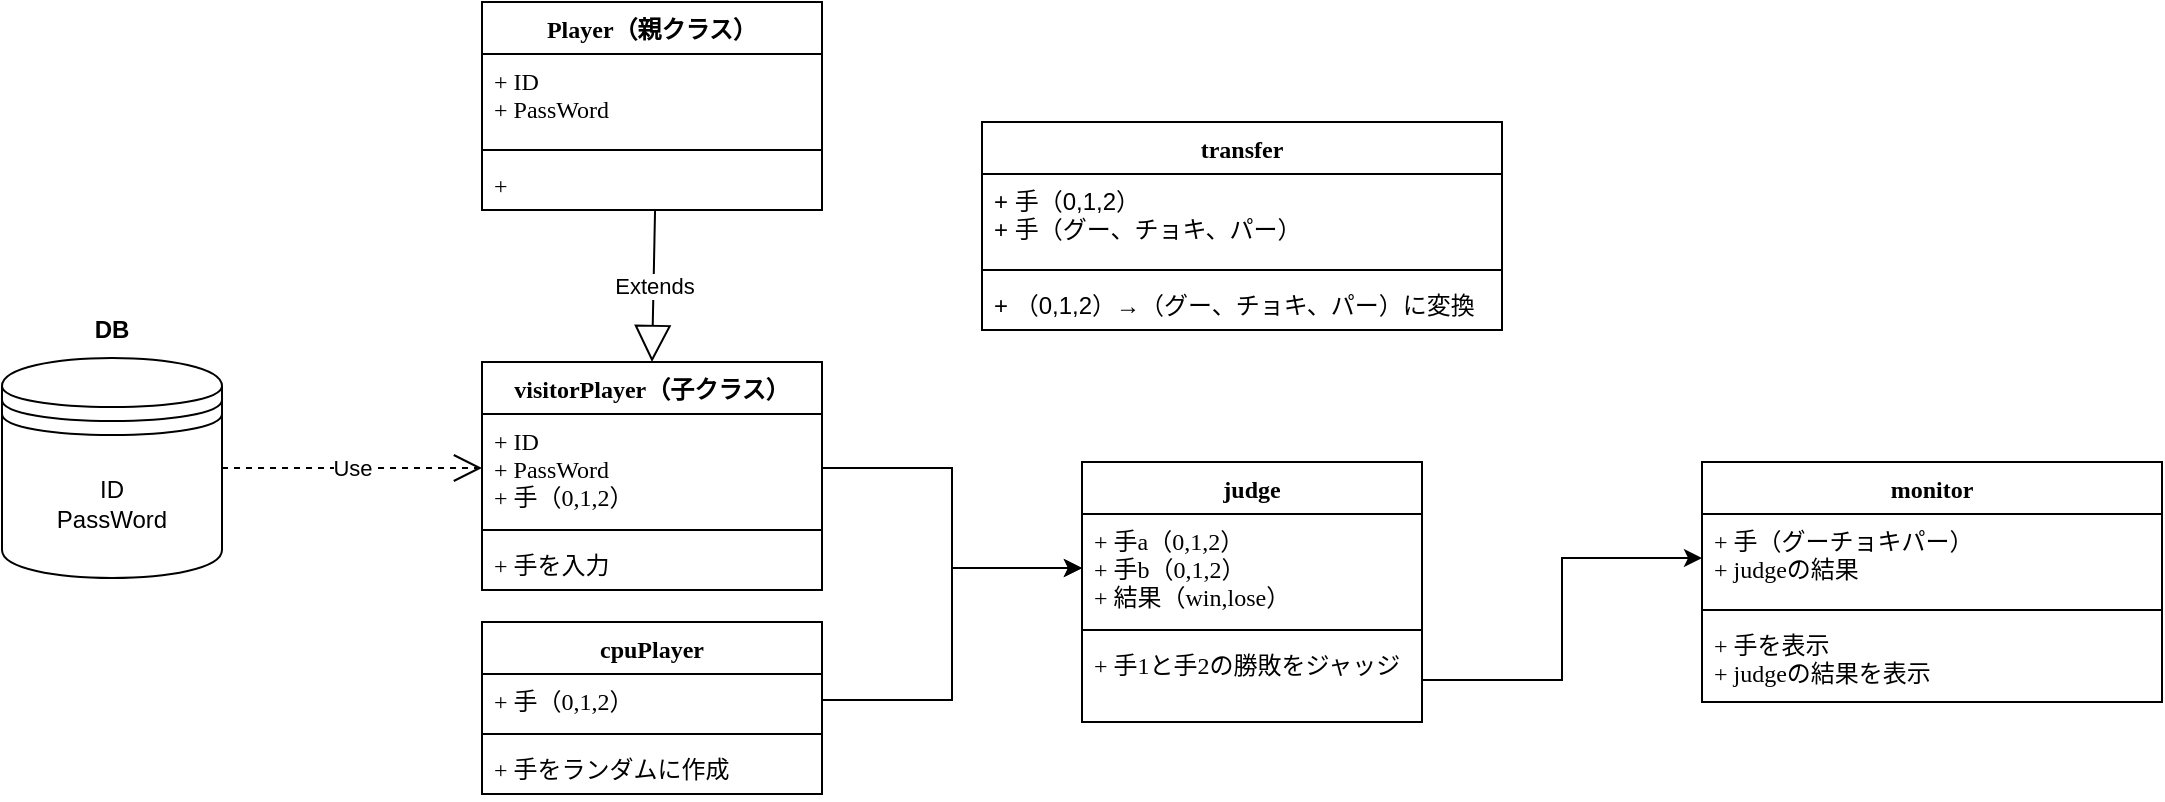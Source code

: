 <mxfile version="14.9.6" type="device"><diagram id="G_k2jftUbyA7nFzUTE3n" name="ページ1"><mxGraphModel dx="2105" dy="607" grid="1" gridSize="10" guides="1" tooltips="1" connect="1" arrows="1" fold="1" page="1" pageScale="1" pageWidth="827" pageHeight="1169" math="0" shadow="0"><root><mxCell id="0"/><mxCell id="1" parent="0"/><mxCell id="3foDx7bkjFxZ16OVzeEb-5" value="judge" style="swimlane;fontStyle=1;align=center;verticalAlign=top;childLayout=stackLayout;horizontal=1;startSize=26;horizontalStack=0;resizeParent=1;resizeParentMax=0;resizeLast=0;collapsible=1;marginBottom=0;fontFamily=Comic Sans MS;" parent="1" vertex="1"><mxGeometry x="450" y="310" width="170" height="130" as="geometry"/></mxCell><mxCell id="3foDx7bkjFxZ16OVzeEb-6" value="+ 手a（0,1,2）&#10;+ 手b（0,1,2）&#10;+ 結果（win,lose）" style="text;strokeColor=none;fillColor=none;align=left;verticalAlign=top;spacingLeft=4;spacingRight=4;overflow=hidden;rotatable=0;points=[[0,0.5],[1,0.5]];portConstraint=eastwest;fontFamily=Comic Sans MS;" parent="3foDx7bkjFxZ16OVzeEb-5" vertex="1"><mxGeometry y="26" width="170" height="54" as="geometry"/></mxCell><mxCell id="3foDx7bkjFxZ16OVzeEb-7" value="" style="line;strokeWidth=1;fillColor=none;align=left;verticalAlign=middle;spacingTop=-1;spacingLeft=3;spacingRight=3;rotatable=0;labelPosition=right;points=[];portConstraint=eastwest;" parent="3foDx7bkjFxZ16OVzeEb-5" vertex="1"><mxGeometry y="80" width="170" height="8" as="geometry"/></mxCell><mxCell id="3foDx7bkjFxZ16OVzeEb-8" value="+ 手1と手2の勝敗をジャッジ" style="text;strokeColor=none;fillColor=none;align=left;verticalAlign=top;spacingLeft=4;spacingRight=4;overflow=hidden;rotatable=0;points=[[0,0.5],[1,0.5]];portConstraint=eastwest;fontFamily=Comic Sans MS;" parent="3foDx7bkjFxZ16OVzeEb-5" vertex="1"><mxGeometry y="88" width="170" height="42" as="geometry"/></mxCell><mxCell id="3foDx7bkjFxZ16OVzeEb-27" value="monitor" style="swimlane;fontStyle=1;align=center;verticalAlign=top;childLayout=stackLayout;horizontal=1;startSize=26;horizontalStack=0;resizeParent=1;resizeParentMax=0;resizeLast=0;collapsible=1;marginBottom=0;fontFamily=Comic Sans MS;" parent="1" vertex="1"><mxGeometry x="760" y="310" width="230" height="120" as="geometry"/></mxCell><mxCell id="3foDx7bkjFxZ16OVzeEb-28" value="+ 手（グーチョキパー）&#10;+ judgeの結果" style="text;strokeColor=none;fillColor=none;align=left;verticalAlign=top;spacingLeft=4;spacingRight=4;overflow=hidden;rotatable=0;points=[[0,0.5],[1,0.5]];portConstraint=eastwest;fontFamily=Comic Sans MS;" parent="3foDx7bkjFxZ16OVzeEb-27" vertex="1"><mxGeometry y="26" width="230" height="44" as="geometry"/></mxCell><mxCell id="3foDx7bkjFxZ16OVzeEb-29" value="" style="line;strokeWidth=1;fillColor=none;align=left;verticalAlign=middle;spacingTop=-1;spacingLeft=3;spacingRight=3;rotatable=0;labelPosition=right;points=[];portConstraint=eastwest;" parent="3foDx7bkjFxZ16OVzeEb-27" vertex="1"><mxGeometry y="70" width="230" height="8" as="geometry"/></mxCell><mxCell id="3foDx7bkjFxZ16OVzeEb-30" value="+ 手を表示&#10;+ judgeの結果を表示" style="text;strokeColor=none;fillColor=none;align=left;verticalAlign=top;spacingLeft=4;spacingRight=4;overflow=hidden;rotatable=0;points=[[0,0.5],[1,0.5]];portConstraint=eastwest;fontFamily=Comic Sans MS;" parent="3foDx7bkjFxZ16OVzeEb-27" vertex="1"><mxGeometry y="78" width="230" height="42" as="geometry"/></mxCell><mxCell id="3foDx7bkjFxZ16OVzeEb-39" value="cpuPlayer" style="swimlane;fontStyle=1;align=center;verticalAlign=top;childLayout=stackLayout;horizontal=1;startSize=26;horizontalStack=0;resizeParent=1;resizeParentMax=0;resizeLast=0;collapsible=1;marginBottom=0;fontFamily=Comic Sans MS;" parent="1" vertex="1"><mxGeometry x="150" y="390" width="170" height="86" as="geometry"/></mxCell><mxCell id="3foDx7bkjFxZ16OVzeEb-40" value="+ 手（0,1,2）" style="text;strokeColor=none;fillColor=none;align=left;verticalAlign=top;spacingLeft=4;spacingRight=4;overflow=hidden;rotatable=0;points=[[0,0.5],[1,0.5]];portConstraint=eastwest;fontFamily=Comic Sans MS;" parent="3foDx7bkjFxZ16OVzeEb-39" vertex="1"><mxGeometry y="26" width="170" height="26" as="geometry"/></mxCell><mxCell id="3foDx7bkjFxZ16OVzeEb-41" value="" style="line;strokeWidth=1;fillColor=none;align=left;verticalAlign=middle;spacingTop=-1;spacingLeft=3;spacingRight=3;rotatable=0;labelPosition=right;points=[];portConstraint=eastwest;" parent="3foDx7bkjFxZ16OVzeEb-39" vertex="1"><mxGeometry y="52" width="170" height="8" as="geometry"/></mxCell><mxCell id="3foDx7bkjFxZ16OVzeEb-42" value="+ 手をランダムに作成" style="text;strokeColor=none;fillColor=none;align=left;verticalAlign=top;spacingLeft=4;spacingRight=4;overflow=hidden;rotatable=0;points=[[0,0.5],[1,0.5]];portConstraint=eastwest;fontFamily=Comic Sans MS;" parent="3foDx7bkjFxZ16OVzeEb-39" vertex="1"><mxGeometry y="60" width="170" height="26" as="geometry"/></mxCell><mxCell id="3foDx7bkjFxZ16OVzeEb-43" value="transfer" style="swimlane;fontStyle=1;align=center;verticalAlign=top;childLayout=stackLayout;horizontal=1;startSize=26;horizontalStack=0;resizeParent=1;resizeParentMax=0;resizeLast=0;collapsible=1;marginBottom=0;fontFamily=Comic Sans MS;" parent="1" vertex="1"><mxGeometry x="400" y="140" width="260" height="104" as="geometry"/></mxCell><mxCell id="3foDx7bkjFxZ16OVzeEb-44" value="+ 手（0,1,2）&#10;+ 手（グー、チョキ、パー）" style="text;strokeColor=none;fillColor=none;align=left;verticalAlign=top;spacingLeft=4;spacingRight=4;overflow=hidden;rotatable=0;points=[[0,0.5],[1,0.5]];portConstraint=eastwest;" parent="3foDx7bkjFxZ16OVzeEb-43" vertex="1"><mxGeometry y="26" width="260" height="44" as="geometry"/></mxCell><mxCell id="3foDx7bkjFxZ16OVzeEb-45" value="" style="line;strokeWidth=1;fillColor=none;align=left;verticalAlign=middle;spacingTop=-1;spacingLeft=3;spacingRight=3;rotatable=0;labelPosition=right;points=[];portConstraint=eastwest;" parent="3foDx7bkjFxZ16OVzeEb-43" vertex="1"><mxGeometry y="70" width="260" height="8" as="geometry"/></mxCell><mxCell id="3foDx7bkjFxZ16OVzeEb-46" value="+ （0,1,2）→（グー、チョキ、パー）に変換" style="text;strokeColor=none;fillColor=none;align=left;verticalAlign=top;spacingLeft=4;spacingRight=4;overflow=hidden;rotatable=0;points=[[0,0.5],[1,0.5]];portConstraint=eastwest;" parent="3foDx7bkjFxZ16OVzeEb-43" vertex="1"><mxGeometry y="78" width="260" height="26" as="geometry"/></mxCell><mxCell id="3foDx7bkjFxZ16OVzeEb-63" style="edgeStyle=orthogonalEdgeStyle;rounded=0;orthogonalLoop=1;jettySize=auto;html=1;exitX=1;exitY=0.5;exitDx=0;exitDy=0;entryX=0;entryY=0.5;entryDx=0;entryDy=0;fontFamily=Comic Sans MS;" parent="1" source="3foDx7bkjFxZ16OVzeEb-8" target="3foDx7bkjFxZ16OVzeEb-28" edge="1"><mxGeometry relative="1" as="geometry"/></mxCell><mxCell id="3foDx7bkjFxZ16OVzeEb-78" value="visitorPlayer（子クラス）" style="swimlane;fontStyle=1;align=center;verticalAlign=top;childLayout=stackLayout;horizontal=1;startSize=26;horizontalStack=0;resizeParent=1;resizeParentMax=0;resizeLast=0;collapsible=1;marginBottom=0;fontFamily=Comic Sans MS;" parent="1" vertex="1"><mxGeometry x="150" y="260" width="170" height="114" as="geometry"/></mxCell><mxCell id="3foDx7bkjFxZ16OVzeEb-79" value="+ ID&#10;+ PassWord&#10;+ 手（0,1,2）" style="text;strokeColor=none;fillColor=none;align=left;verticalAlign=top;spacingLeft=4;spacingRight=4;overflow=hidden;rotatable=0;points=[[0,0.5],[1,0.5]];portConstraint=eastwest;fontFamily=Comic Sans MS;" parent="3foDx7bkjFxZ16OVzeEb-78" vertex="1"><mxGeometry y="26" width="170" height="54" as="geometry"/></mxCell><mxCell id="3foDx7bkjFxZ16OVzeEb-80" value="" style="line;strokeWidth=1;fillColor=none;align=left;verticalAlign=middle;spacingTop=-1;spacingLeft=3;spacingRight=3;rotatable=0;labelPosition=right;points=[];portConstraint=eastwest;" parent="3foDx7bkjFxZ16OVzeEb-78" vertex="1"><mxGeometry y="80" width="170" height="8" as="geometry"/></mxCell><mxCell id="3foDx7bkjFxZ16OVzeEb-81" value="+ 手を入力" style="text;strokeColor=none;fillColor=none;align=left;verticalAlign=top;spacingLeft=4;spacingRight=4;overflow=hidden;rotatable=0;points=[[0,0.5],[1,0.5]];portConstraint=eastwest;fontFamily=Comic Sans MS;" parent="3foDx7bkjFxZ16OVzeEb-78" vertex="1"><mxGeometry y="88" width="170" height="26" as="geometry"/></mxCell><mxCell id="3foDx7bkjFxZ16OVzeEb-82" style="edgeStyle=orthogonalEdgeStyle;rounded=0;orthogonalLoop=1;jettySize=auto;html=1;exitX=1;exitY=0.5;exitDx=0;exitDy=0;entryX=0;entryY=0.5;entryDx=0;entryDy=0;fontFamily=Comic Sans MS;" parent="1" source="3foDx7bkjFxZ16OVzeEb-40" target="3foDx7bkjFxZ16OVzeEb-6" edge="1"><mxGeometry relative="1" as="geometry"/></mxCell><mxCell id="3foDx7bkjFxZ16OVzeEb-84" style="edgeStyle=orthogonalEdgeStyle;rounded=0;orthogonalLoop=1;jettySize=auto;html=1;exitX=1;exitY=0.5;exitDx=0;exitDy=0;entryX=0;entryY=0.5;entryDx=0;entryDy=0;fontFamily=Comic Sans MS;" parent="1" source="3foDx7bkjFxZ16OVzeEb-79" target="3foDx7bkjFxZ16OVzeEb-6" edge="1"><mxGeometry relative="1" as="geometry"/></mxCell><mxCell id="FuU9M8U5cgSlQHwu_zmz-19" value="Player（親クラス）" style="swimlane;fontStyle=1;align=center;verticalAlign=top;childLayout=stackLayout;horizontal=1;startSize=26;horizontalStack=0;resizeParent=1;resizeParentMax=0;resizeLast=0;collapsible=1;marginBottom=0;fontFamily=Comic Sans MS;" vertex="1" parent="1"><mxGeometry x="150" y="80" width="170" height="104" as="geometry"/></mxCell><mxCell id="FuU9M8U5cgSlQHwu_zmz-20" value="+ ID&#10;+ PassWord" style="text;strokeColor=none;fillColor=none;align=left;verticalAlign=top;spacingLeft=4;spacingRight=4;overflow=hidden;rotatable=0;points=[[0,0.5],[1,0.5]];portConstraint=eastwest;fontFamily=Comic Sans MS;" vertex="1" parent="FuU9M8U5cgSlQHwu_zmz-19"><mxGeometry y="26" width="170" height="44" as="geometry"/></mxCell><mxCell id="FuU9M8U5cgSlQHwu_zmz-21" value="" style="line;strokeWidth=1;fillColor=none;align=left;verticalAlign=middle;spacingTop=-1;spacingLeft=3;spacingRight=3;rotatable=0;labelPosition=right;points=[];portConstraint=eastwest;" vertex="1" parent="FuU9M8U5cgSlQHwu_zmz-19"><mxGeometry y="70" width="170" height="8" as="geometry"/></mxCell><mxCell id="FuU9M8U5cgSlQHwu_zmz-22" value="+ " style="text;strokeColor=none;fillColor=none;align=left;verticalAlign=top;spacingLeft=4;spacingRight=4;overflow=hidden;rotatable=0;points=[[0,0.5],[1,0.5]];portConstraint=eastwest;fontFamily=Comic Sans MS;" vertex="1" parent="FuU9M8U5cgSlQHwu_zmz-19"><mxGeometry y="78" width="170" height="26" as="geometry"/></mxCell><mxCell id="FuU9M8U5cgSlQHwu_zmz-23" value="Extends" style="endArrow=block;endSize=16;endFill=0;html=1;exitX=0.509;exitY=1;exitDx=0;exitDy=0;exitPerimeter=0;entryX=0.5;entryY=0;entryDx=0;entryDy=0;" edge="1" parent="1" source="FuU9M8U5cgSlQHwu_zmz-22" target="3foDx7bkjFxZ16OVzeEb-78"><mxGeometry width="160" relative="1" as="geometry"><mxPoint x="180" y="210" as="sourcePoint"/><mxPoint x="340" y="210" as="targetPoint"/></mxGeometry></mxCell><mxCell id="FuU9M8U5cgSlQHwu_zmz-30" value="" style="group" vertex="1" connectable="0" parent="1"><mxGeometry x="-90" y="234" width="110" height="134" as="geometry"/></mxCell><mxCell id="FuU9M8U5cgSlQHwu_zmz-1" value="ID&lt;br&gt;PassWord" style="shape=datastore;whiteSpace=wrap;html=1;" vertex="1" parent="FuU9M8U5cgSlQHwu_zmz-30"><mxGeometry y="24" width="110" height="110" as="geometry"/></mxCell><mxCell id="FuU9M8U5cgSlQHwu_zmz-27" value="&lt;b&gt;DB&lt;/b&gt;" style="text;html=1;strokeColor=none;fillColor=none;align=center;verticalAlign=middle;whiteSpace=wrap;rounded=0;" vertex="1" parent="FuU9M8U5cgSlQHwu_zmz-30"><mxGeometry x="35" width="40" height="20" as="geometry"/></mxCell><mxCell id="FuU9M8U5cgSlQHwu_zmz-31" value="Use" style="endArrow=open;endSize=12;dashed=1;html=1;exitX=1;exitY=0.5;exitDx=0;exitDy=0;entryX=0;entryY=0.5;entryDx=0;entryDy=0;" edge="1" parent="1" source="FuU9M8U5cgSlQHwu_zmz-1" target="3foDx7bkjFxZ16OVzeEb-79"><mxGeometry width="160" relative="1" as="geometry"><mxPoint x="40" y="131.5" as="sourcePoint"/><mxPoint x="200" y="131.5" as="targetPoint"/></mxGeometry></mxCell></root></mxGraphModel></diagram></mxfile>